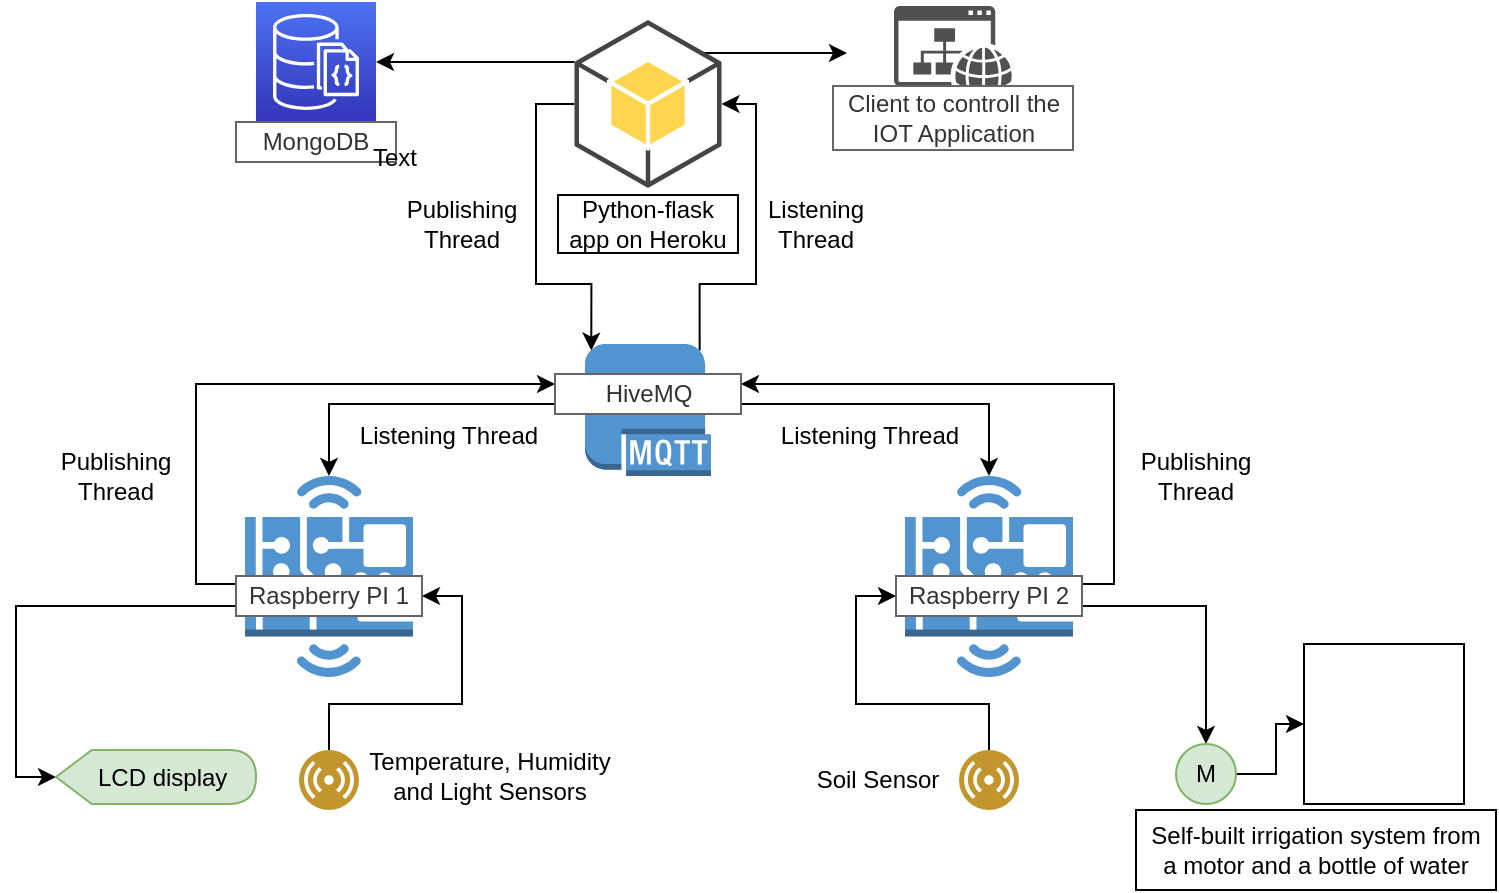 <mxfile version="12.8.5" type="github">
  <diagram id="f6wC9bCptlQcY52y-sB_" name="Page-1">
    <mxGraphModel dx="925" dy="524" grid="1" gridSize="10" guides="1" tooltips="1" connect="1" arrows="1" fold="1" page="1" pageScale="1" pageWidth="850" pageHeight="1100" math="0" shadow="0">
      <root>
        <mxCell id="0" />
        <mxCell id="1" parent="0" />
        <mxCell id="hiWapZE8RPluwQfBrJ6k-37" value="" style="whiteSpace=wrap;html=1;aspect=fixed;fillColor=#FFFFFF;" vertex="1" parent="1">
          <mxGeometry x="734" y="400" width="80" height="80" as="geometry" />
        </mxCell>
        <mxCell id="CtQAfzlsKZZYAoXByQL--2" style="edgeStyle=orthogonalEdgeStyle;rounded=0;orthogonalLoop=1;jettySize=auto;html=1;entryX=0.05;entryY=0.05;entryDx=0;entryDy=0;entryPerimeter=0;exitX=0;exitY=0.5;exitDx=0;exitDy=0;exitPerimeter=0;" parent="1" source="hiWapZE8RPluwQfBrJ6k-19" target="CtQAfzlsKZZYAoXByQL--11" edge="1">
          <mxGeometry relative="1" as="geometry">
            <Array as="points">
              <mxPoint x="350" y="130" />
              <mxPoint x="350" y="220" />
              <mxPoint x="378" y="220" />
            </Array>
            <mxPoint x="290" y="130" as="sourcePoint" />
          </mxGeometry>
        </mxCell>
        <mxCell id="hiWapZE8RPluwQfBrJ6k-26" value="" style="edgeStyle=orthogonalEdgeStyle;rounded=0;orthogonalLoop=1;jettySize=auto;html=1;" edge="1" parent="1" source="CtQAfzlsKZZYAoXByQL--3" target="hiWapZE8RPluwQfBrJ6k-25">
          <mxGeometry relative="1" as="geometry" />
        </mxCell>
        <mxCell id="CtQAfzlsKZZYAoXByQL--3" value="" style="whiteSpace=wrap;html=1;aspect=fixed;fillColor=none;strokeColor=none;" parent="1" vertex="1">
          <mxGeometry x="374.5" y="79" width="51" height="51" as="geometry" />
        </mxCell>
        <mxCell id="hiWapZE8RPluwQfBrJ6k-25" value="" style="whiteSpace=wrap;html=1;aspect=fixed;fillColor=none;strokeColor=none;" vertex="1" parent="1">
          <mxGeometry x="505.5" y="79" width="51" height="51" as="geometry" />
        </mxCell>
        <mxCell id="CtQAfzlsKZZYAoXByQL--4" style="edgeStyle=orthogonalEdgeStyle;rounded=0;orthogonalLoop=1;jettySize=auto;html=1;exitX=0;exitY=0.5;exitDx=0;exitDy=0;entryX=0;entryY=0.25;entryDx=0;entryDy=0;" parent="1" source="CtQAfzlsKZZYAoXByQL--8" target="CtQAfzlsKZZYAoXByQL--14" edge="1">
          <mxGeometry relative="1" as="geometry">
            <Array as="points">
              <mxPoint x="200" y="370" />
              <mxPoint x="180" y="370" />
              <mxPoint x="180" y="270" />
            </Array>
          </mxGeometry>
        </mxCell>
        <mxCell id="CtQAfzlsKZZYAoXByQL--5" value="" style="outlineConnect=0;dashed=0;verticalLabelPosition=bottom;verticalAlign=top;align=center;html=1;shape=mxgraph.aws3.hardware_board;fillColor=#5294CF;gradientColor=none;" parent="1" vertex="1">
          <mxGeometry x="204.5" y="316" width="84" height="100.5" as="geometry" />
        </mxCell>
        <mxCell id="CtQAfzlsKZZYAoXByQL--6" style="edgeStyle=orthogonalEdgeStyle;rounded=0;orthogonalLoop=1;jettySize=auto;html=1;exitX=1;exitY=0.5;exitDx=0;exitDy=0;exitPerimeter=0;entryX=1;entryY=0.25;entryDx=0;entryDy=0;" parent="1" source="CtQAfzlsKZZYAoXByQL--7" target="CtQAfzlsKZZYAoXByQL--14" edge="1">
          <mxGeometry relative="1" as="geometry">
            <Array as="points">
              <mxPoint x="619" y="370" />
              <mxPoint x="639" y="370" />
              <mxPoint x="639" y="270" />
            </Array>
          </mxGeometry>
        </mxCell>
        <mxCell id="CtQAfzlsKZZYAoXByQL--7" value="" style="outlineConnect=0;dashed=0;verticalLabelPosition=bottom;verticalAlign=top;align=center;html=1;shape=mxgraph.aws3.hardware_board;fillColor=#5294CF;gradientColor=none;" parent="1" vertex="1">
          <mxGeometry x="534.5" y="316" width="84" height="100.5" as="geometry" />
        </mxCell>
        <mxCell id="CtQAfzlsKZZYAoXByQL--31" style="edgeStyle=orthogonalEdgeStyle;rounded=0;orthogonalLoop=1;jettySize=auto;html=1;exitX=0;exitY=0.75;exitDx=0;exitDy=0;entryX=0;entryY=0.5;entryDx=0;entryDy=0;entryPerimeter=0;" parent="1" source="CtQAfzlsKZZYAoXByQL--8" target="CtQAfzlsKZZYAoXByQL--29" edge="1">
          <mxGeometry relative="1" as="geometry" />
        </mxCell>
        <mxCell id="CtQAfzlsKZZYAoXByQL--8" value="Raspberry PI 1" style="text;html=1;align=center;verticalAlign=middle;whiteSpace=wrap;rounded=0;fillColor=#FFFFFF;strokeColor=#666666;fontColor=#333333;" parent="1" vertex="1">
          <mxGeometry x="200" y="366" width="93" height="20" as="geometry" />
        </mxCell>
        <mxCell id="hiWapZE8RPluwQfBrJ6k-2" style="edgeStyle=orthogonalEdgeStyle;rounded=0;orthogonalLoop=1;jettySize=auto;html=1;exitX=1;exitY=0.75;exitDx=0;exitDy=0;entryX=0.5;entryY=0;entryDx=0;entryDy=0;" edge="1" parent="1" source="CtQAfzlsKZZYAoXByQL--9" target="hiWapZE8RPluwQfBrJ6k-32">
          <mxGeometry relative="1" as="geometry">
            <mxPoint x="684" y="410" as="targetPoint" />
          </mxGeometry>
        </mxCell>
        <mxCell id="CtQAfzlsKZZYAoXByQL--9" value="Raspberry PI 2" style="text;html=1;align=center;verticalAlign=middle;whiteSpace=wrap;rounded=0;fillColor=#FFFFFF;strokeColor=#666666;fontColor=#333333;" parent="1" vertex="1">
          <mxGeometry x="530" y="366" width="93" height="20" as="geometry" />
        </mxCell>
        <mxCell id="CtQAfzlsKZZYAoXByQL--10" style="edgeStyle=orthogonalEdgeStyle;rounded=0;orthogonalLoop=1;jettySize=auto;html=1;exitX=0.91;exitY=0.05;exitDx=0;exitDy=0;exitPerimeter=0;entryX=1;entryY=0.5;entryDx=0;entryDy=0;entryPerimeter=0;" parent="1" source="CtQAfzlsKZZYAoXByQL--11" target="hiWapZE8RPluwQfBrJ6k-19" edge="1">
          <mxGeometry relative="1" as="geometry">
            <mxPoint x="590" y="160" as="targetPoint" />
            <Array as="points">
              <mxPoint x="432" y="220" />
              <mxPoint x="460" y="220" />
              <mxPoint x="460" y="130" />
            </Array>
          </mxGeometry>
        </mxCell>
        <mxCell id="CtQAfzlsKZZYAoXByQL--11" value="" style="outlineConnect=0;dashed=0;verticalLabelPosition=bottom;verticalAlign=top;align=center;html=1;shape=mxgraph.aws3.mqtt_protocol;fillColor=#5294CF;gradientColor=none;" parent="1" vertex="1">
          <mxGeometry x="374.5" y="250" width="63" height="66" as="geometry" />
        </mxCell>
        <mxCell id="CtQAfzlsKZZYAoXByQL--12" style="edgeStyle=orthogonalEdgeStyle;rounded=0;orthogonalLoop=1;jettySize=auto;html=1;exitX=0;exitY=0.75;exitDx=0;exitDy=0;entryX=0.5;entryY=0;entryDx=0;entryDy=0;entryPerimeter=0;" parent="1" source="CtQAfzlsKZZYAoXByQL--14" target="CtQAfzlsKZZYAoXByQL--5" edge="1">
          <mxGeometry relative="1" as="geometry" />
        </mxCell>
        <mxCell id="CtQAfzlsKZZYAoXByQL--13" style="edgeStyle=orthogonalEdgeStyle;rounded=0;orthogonalLoop=1;jettySize=auto;html=1;exitX=1;exitY=0.75;exitDx=0;exitDy=0;entryX=0.5;entryY=0;entryDx=0;entryDy=0;entryPerimeter=0;" parent="1" source="CtQAfzlsKZZYAoXByQL--14" target="CtQAfzlsKZZYAoXByQL--7" edge="1">
          <mxGeometry relative="1" as="geometry" />
        </mxCell>
        <mxCell id="CtQAfzlsKZZYAoXByQL--14" value="HiveMQ" style="text;html=1;align=center;verticalAlign=middle;whiteSpace=wrap;rounded=0;fillColor=#FFFFFF;strokeColor=#666666;fontColor=#333333;" parent="1" vertex="1">
          <mxGeometry x="359.5" y="265" width="93" height="20" as="geometry" />
        </mxCell>
        <mxCell id="CtQAfzlsKZZYAoXByQL--15" value="" style="pointerEvents=1;shadow=0;dashed=0;html=1;strokeColor=none;fillColor=#505050;labelPosition=center;verticalLabelPosition=bottom;verticalAlign=top;outlineConnect=0;align=center;shape=mxgraph.office.concepts.website;" parent="1" vertex="1">
          <mxGeometry x="529" y="81" width="59" height="49" as="geometry" />
        </mxCell>
        <mxCell id="CtQAfzlsKZZYAoXByQL--16" value="Listening Thread" style="text;html=1;strokeColor=none;fillColor=none;align=center;verticalAlign=middle;whiteSpace=wrap;rounded=0;" parent="1" vertex="1">
          <mxGeometry x="253" y="286" width="107" height="20" as="geometry" />
        </mxCell>
        <mxCell id="CtQAfzlsKZZYAoXByQL--17" value="Listening Thread" style="text;html=1;strokeColor=none;fillColor=none;align=center;verticalAlign=middle;whiteSpace=wrap;rounded=0;" parent="1" vertex="1">
          <mxGeometry x="466" y="286" width="101.5" height="20" as="geometry" />
        </mxCell>
        <mxCell id="CtQAfzlsKZZYAoXByQL--18" value="Publishing Thread" style="text;html=1;strokeColor=none;fillColor=none;align=center;verticalAlign=middle;whiteSpace=wrap;rounded=0;" parent="1" vertex="1">
          <mxGeometry x="120" y="306" width="40" height="20" as="geometry" />
        </mxCell>
        <mxCell id="CtQAfzlsKZZYAoXByQL--19" value="Publishing Thread" style="text;html=1;strokeColor=none;fillColor=none;align=center;verticalAlign=middle;whiteSpace=wrap;rounded=0;" parent="1" vertex="1">
          <mxGeometry x="660" y="306" width="40" height="20" as="geometry" />
        </mxCell>
        <mxCell id="CtQAfzlsKZZYAoXByQL--20" value="Listening Thread" style="text;html=1;strokeColor=none;fillColor=none;align=center;verticalAlign=middle;whiteSpace=wrap;rounded=0;" parent="1" vertex="1">
          <mxGeometry x="470" y="180" width="40" height="20" as="geometry" />
        </mxCell>
        <mxCell id="CtQAfzlsKZZYAoXByQL--21" value="Publishing Thread" style="text;html=1;strokeColor=none;fillColor=none;align=center;verticalAlign=middle;whiteSpace=wrap;rounded=0;" parent="1" vertex="1">
          <mxGeometry x="293" y="180" width="40" height="20" as="geometry" />
        </mxCell>
        <mxCell id="CtQAfzlsKZZYAoXByQL--22" value="Client to controll the IOT Application" style="text;html=1;align=center;verticalAlign=middle;whiteSpace=wrap;rounded=0;fillColor=#FFFFFF;strokeColor=#666666;fontColor=#333333;" parent="1" vertex="1">
          <mxGeometry x="498.5" y="121" width="120" height="32" as="geometry" />
        </mxCell>
        <mxCell id="CtQAfzlsKZZYAoXByQL--23" style="edgeStyle=orthogonalEdgeStyle;rounded=0;orthogonalLoop=1;jettySize=auto;html=1;exitX=0.5;exitY=0;exitDx=0;exitDy=0;entryX=1;entryY=0.5;entryDx=0;entryDy=0;" parent="1" source="CtQAfzlsKZZYAoXByQL--24" target="CtQAfzlsKZZYAoXByQL--8" edge="1">
          <mxGeometry relative="1" as="geometry">
            <Array as="points">
              <mxPoint x="247" y="430" />
              <mxPoint x="313" y="430" />
              <mxPoint x="313" y="376" />
            </Array>
          </mxGeometry>
        </mxCell>
        <mxCell id="CtQAfzlsKZZYAoXByQL--24" value="" style="aspect=fixed;perimeter=ellipsePerimeter;html=1;align=center;shadow=0;dashed=0;fontColor=#4277BB;labelBackgroundColor=#ffffff;fontSize=12;spacingTop=3;image;image=img/lib/ibm/users/sensor.svg;fillColor=none;" parent="1" vertex="1">
          <mxGeometry x="231.5" y="453" width="30" height="30" as="geometry" />
        </mxCell>
        <mxCell id="CtQAfzlsKZZYAoXByQL--25" style="edgeStyle=orthogonalEdgeStyle;rounded=0;orthogonalLoop=1;jettySize=auto;html=1;exitX=0.5;exitY=0;exitDx=0;exitDy=0;entryX=0;entryY=0.5;entryDx=0;entryDy=0;" parent="1" source="CtQAfzlsKZZYAoXByQL--26" target="CtQAfzlsKZZYAoXByQL--9" edge="1">
          <mxGeometry relative="1" as="geometry">
            <Array as="points">
              <mxPoint x="577" y="430" />
              <mxPoint x="510" y="430" />
              <mxPoint x="510" y="376" />
            </Array>
          </mxGeometry>
        </mxCell>
        <mxCell id="CtQAfzlsKZZYAoXByQL--26" value="" style="aspect=fixed;perimeter=ellipsePerimeter;html=1;align=center;shadow=0;dashed=0;fontColor=#4277BB;labelBackgroundColor=#ffffff;fontSize=12;spacingTop=3;image;image=img/lib/ibm/users/sensor.svg;fillColor=none;" parent="1" vertex="1">
          <mxGeometry x="561.5" y="453" width="30" height="30" as="geometry" />
        </mxCell>
        <mxCell id="CtQAfzlsKZZYAoXByQL--27" value="Temperature,&amp;nbsp;Humidity and Light Sensors" style="text;html=1;strokeColor=none;fillColor=none;align=center;verticalAlign=middle;whiteSpace=wrap;rounded=0;" parent="1" vertex="1">
          <mxGeometry x="261.5" y="448" width="130" height="35" as="geometry" />
        </mxCell>
        <mxCell id="CtQAfzlsKZZYAoXByQL--28" value="Soil Sensor" style="text;html=1;strokeColor=none;fillColor=none;align=center;verticalAlign=middle;whiteSpace=wrap;rounded=0;" parent="1" vertex="1">
          <mxGeometry x="480" y="455.5" width="81.5" height="25" as="geometry" />
        </mxCell>
        <mxCell id="CtQAfzlsKZZYAoXByQL--29" value="&amp;nbsp; LCD display" style="shape=display;whiteSpace=wrap;html=1;size=0.179;fillColor=#d5e8d4;strokeColor=#82b366;" parent="1" vertex="1">
          <mxGeometry x="110" y="453" width="100" height="27" as="geometry" />
        </mxCell>
        <mxCell id="hiWapZE8RPluwQfBrJ6k-12" value="" style="outlineConnect=0;fontColor=#232F3E;gradientColor=#4D72F3;gradientDirection=north;fillColor=#3334B9;strokeColor=#ffffff;dashed=0;verticalLabelPosition=bottom;verticalAlign=top;align=center;html=1;fontSize=12;fontStyle=0;aspect=fixed;shape=mxgraph.aws4.resourceIcon;resIcon=mxgraph.aws4.documentdb_with_mongodb_compatibility;" vertex="1" parent="1">
          <mxGeometry x="210" y="79" width="60" height="60" as="geometry" />
        </mxCell>
        <mxCell id="hiWapZE8RPluwQfBrJ6k-14" value="MongoDB" style="text;html=1;align=center;verticalAlign=middle;whiteSpace=wrap;rounded=0;fillColor=#FFFFFF;strokeColor=#666666;fontColor=#333333;" vertex="1" parent="1">
          <mxGeometry x="200" y="139" width="80" height="20" as="geometry" />
        </mxCell>
        <mxCell id="hiWapZE8RPluwQfBrJ6k-27" style="edgeStyle=orthogonalEdgeStyle;rounded=0;orthogonalLoop=1;jettySize=auto;html=1;exitX=0;exitY=0.25;exitDx=0;exitDy=0;exitPerimeter=0;" edge="1" parent="1" source="hiWapZE8RPluwQfBrJ6k-19" target="hiWapZE8RPluwQfBrJ6k-12">
          <mxGeometry relative="1" as="geometry" />
        </mxCell>
        <mxCell id="hiWapZE8RPluwQfBrJ6k-19" value="" style="outlineConnect=0;dashed=0;verticalLabelPosition=bottom;verticalAlign=top;align=center;html=1;shape=mxgraph.aws3.android;fillColor=#FFD44F;gradientColor=none;" vertex="1" parent="1">
          <mxGeometry x="369.25" y="88" width="73.5" height="84" as="geometry" />
        </mxCell>
        <mxCell id="hiWapZE8RPluwQfBrJ6k-20" value="" style="shape=image;html=1;verticalAlign=top;verticalLabelPosition=bottom;labelBackgroundColor=#ffffff;imageAspect=0;aspect=fixed;image=https://cdn1.iconfinder.com/data/icons/simple-icons/128/heroku-128-black.png" vertex="1" parent="1">
          <mxGeometry x="380.5" y="96" width="57" height="57" as="geometry" />
        </mxCell>
        <mxCell id="hiWapZE8RPluwQfBrJ6k-23" value="Python-flask&lt;br&gt;app on Heroku" style="rounded=0;whiteSpace=wrap;html=1;" vertex="1" parent="1">
          <mxGeometry x="361" y="175.5" width="90" height="29" as="geometry" />
        </mxCell>
        <mxCell id="hiWapZE8RPluwQfBrJ6k-28" value="Text" style="text;html=1;align=center;verticalAlign=middle;resizable=0;points=[];autosize=1;" vertex="1" parent="1">
          <mxGeometry x="259" y="147" width="40" height="20" as="geometry" />
        </mxCell>
        <mxCell id="hiWapZE8RPluwQfBrJ6k-30" value="Self-built irrigation system from &lt;br&gt;a motor and a bottle of water" style="rounded=0;whiteSpace=wrap;html=1;fillColor=#FFFFFF;" vertex="1" parent="1">
          <mxGeometry x="650" y="483" width="180" height="40" as="geometry" />
        </mxCell>
        <mxCell id="hiWapZE8RPluwQfBrJ6k-40" style="edgeStyle=orthogonalEdgeStyle;rounded=0;orthogonalLoop=1;jettySize=auto;html=1;exitX=1;exitY=0.5;exitDx=0;exitDy=0;entryX=0;entryY=0.5;entryDx=0;entryDy=0;" edge="1" parent="1" source="hiWapZE8RPluwQfBrJ6k-32" target="hiWapZE8RPluwQfBrJ6k-37">
          <mxGeometry relative="1" as="geometry" />
        </mxCell>
        <mxCell id="hiWapZE8RPluwQfBrJ6k-32" value="M" style="ellipse;whiteSpace=wrap;html=1;aspect=fixed;fillColor=#d5e8d4;strokeColor=#82b366;" vertex="1" parent="1">
          <mxGeometry x="670" y="450" width="30" height="30" as="geometry" />
        </mxCell>
        <mxCell id="hiWapZE8RPluwQfBrJ6k-34" value="" style="shape=image;html=1;verticalAlign=top;verticalLabelPosition=bottom;labelBackgroundColor=#ffffff;imageAspect=0;aspect=fixed;image=https://cdn0.iconfinder.com/data/icons/beverage/64/BOTTLED_WATER-128.png;fillColor=#FFFFFF;rotation=120;" vertex="1" parent="1">
          <mxGeometry x="736" y="401" width="50" height="50" as="geometry" />
        </mxCell>
        <mxCell id="hiWapZE8RPluwQfBrJ6k-36" value="" style="shape=image;html=1;verticalAlign=top;verticalLabelPosition=bottom;labelBackgroundColor=#ffffff;imageAspect=0;aspect=fixed;image=https://cdn0.iconfinder.com/data/icons/interior-and-decor-vol-1-1/512/2-128.png;fillColor=#FFFFFF;" vertex="1" parent="1">
          <mxGeometry x="760" y="411.5" width="64.5" height="64.5" as="geometry" />
        </mxCell>
      </root>
    </mxGraphModel>
  </diagram>
</mxfile>
